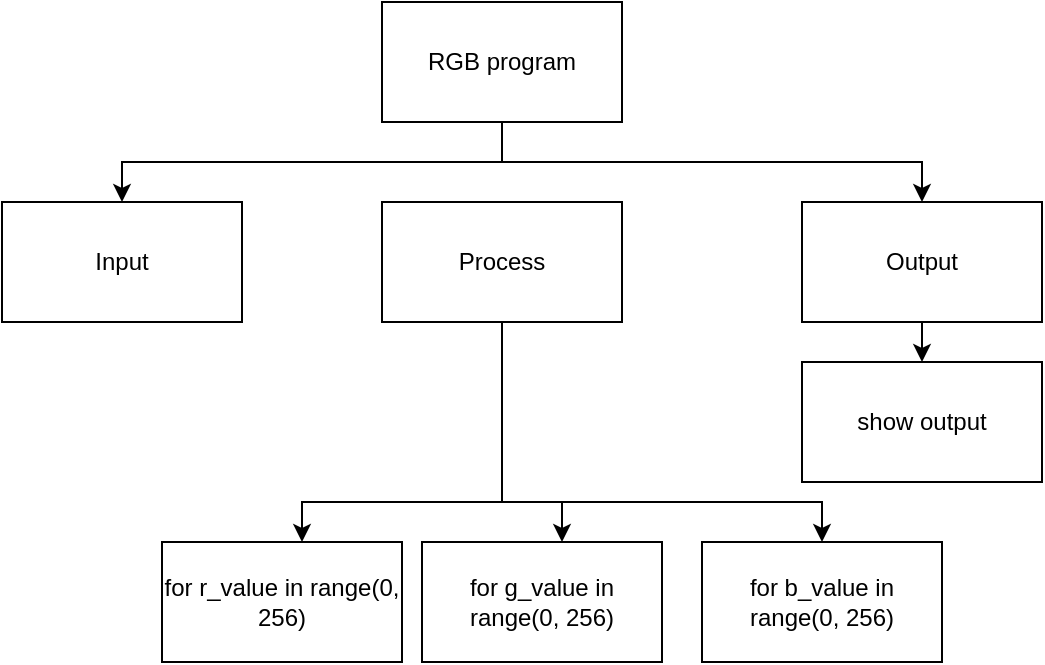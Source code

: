 <mxfile>
    <diagram id="4tKINHAYez2iUvwL9TXG" name="Page-1">
        <mxGraphModel dx="650" dy="339" grid="1" gridSize="10" guides="1" tooltips="1" connect="1" arrows="1" fold="1" page="1" pageScale="1" pageWidth="850" pageHeight="1100" math="0" shadow="0">
            <root>
                <mxCell id="0"/>
                <mxCell id="1" parent="0"/>
                <mxCell id="44" style="edgeStyle=orthogonalEdgeStyle;rounded=0;html=1;entryX=0.5;entryY=0;entryDx=0;entryDy=0;" parent="1" source="7" target="35" edge="1">
                    <mxGeometry relative="1" as="geometry"/>
                </mxCell>
                <mxCell id="7" value="Output" style="rounded=0;whiteSpace=wrap;html=1;" parent="1" vertex="1">
                    <mxGeometry x="500" y="270" width="120" height="60" as="geometry"/>
                </mxCell>
                <mxCell id="34" style="edgeStyle=orthogonalEdgeStyle;html=1;rounded=0;" parent="1" source="8" target="33" edge="1">
                    <mxGeometry relative="1" as="geometry">
                        <mxPoint x="350" y="450" as="targetPoint"/>
                        <Array as="points">
                            <mxPoint x="350" y="420"/>
                            <mxPoint x="380" y="420"/>
                        </Array>
                    </mxGeometry>
                </mxCell>
                <mxCell id="46" style="edgeStyle=orthogonalEdgeStyle;rounded=0;html=1;" parent="1" source="8" target="45" edge="1">
                    <mxGeometry relative="1" as="geometry">
                        <Array as="points">
                            <mxPoint x="350" y="420"/>
                            <mxPoint x="250" y="420"/>
                        </Array>
                    </mxGeometry>
                </mxCell>
                <mxCell id="48" style="edgeStyle=orthogonalEdgeStyle;html=1;entryX=0.5;entryY=0;entryDx=0;entryDy=0;rounded=0;" parent="1" source="8" target="47" edge="1">
                    <mxGeometry relative="1" as="geometry">
                        <Array as="points">
                            <mxPoint x="350" y="420"/>
                            <mxPoint x="510" y="420"/>
                        </Array>
                    </mxGeometry>
                </mxCell>
                <mxCell id="8" value="Process" style="rounded=0;whiteSpace=wrap;html=1;" parent="1" vertex="1">
                    <mxGeometry x="290" y="270" width="120" height="60" as="geometry"/>
                </mxCell>
                <mxCell id="9" value="Input" style="rounded=0;whiteSpace=wrap;html=1;" parent="1" vertex="1">
                    <mxGeometry x="100" y="270" width="120" height="60" as="geometry"/>
                </mxCell>
                <mxCell id="27" style="edgeStyle=orthogonalEdgeStyle;rounded=0;html=1;" parent="1" source="25" target="9" edge="1">
                    <mxGeometry relative="1" as="geometry">
                        <Array as="points">
                            <mxPoint x="350" y="250"/>
                            <mxPoint x="160" y="250"/>
                        </Array>
                    </mxGeometry>
                </mxCell>
                <mxCell id="28" style="edgeStyle=orthogonalEdgeStyle;rounded=0;html=1;" parent="1" source="25" target="7" edge="1">
                    <mxGeometry relative="1" as="geometry">
                        <Array as="points">
                            <mxPoint x="350" y="250"/>
                            <mxPoint x="560" y="250"/>
                        </Array>
                    </mxGeometry>
                </mxCell>
                <mxCell id="25" value="RGB program" style="rounded=0;whiteSpace=wrap;html=1;" parent="1" vertex="1">
                    <mxGeometry x="290" y="170" width="120" height="60" as="geometry"/>
                </mxCell>
                <mxCell id="33" value="for g_value in range(0, 256)" style="rounded=0;whiteSpace=wrap;html=1;" parent="1" vertex="1">
                    <mxGeometry x="310" y="440" width="120" height="60" as="geometry"/>
                </mxCell>
                <mxCell id="35" value="show output" style="rounded=0;whiteSpace=wrap;html=1;" parent="1" vertex="1">
                    <mxGeometry x="500" y="350" width="120" height="60" as="geometry"/>
                </mxCell>
                <mxCell id="45" value="for r_value in range(0, 256)" style="rounded=0;whiteSpace=wrap;html=1;" parent="1" vertex="1">
                    <mxGeometry x="180" y="440" width="120" height="60" as="geometry"/>
                </mxCell>
                <mxCell id="47" value="for b_value in range(0, 256)" style="rounded=0;whiteSpace=wrap;html=1;" parent="1" vertex="1">
                    <mxGeometry x="450" y="440" width="120" height="60" as="geometry"/>
                </mxCell>
            </root>
        </mxGraphModel>
    </diagram>
</mxfile>